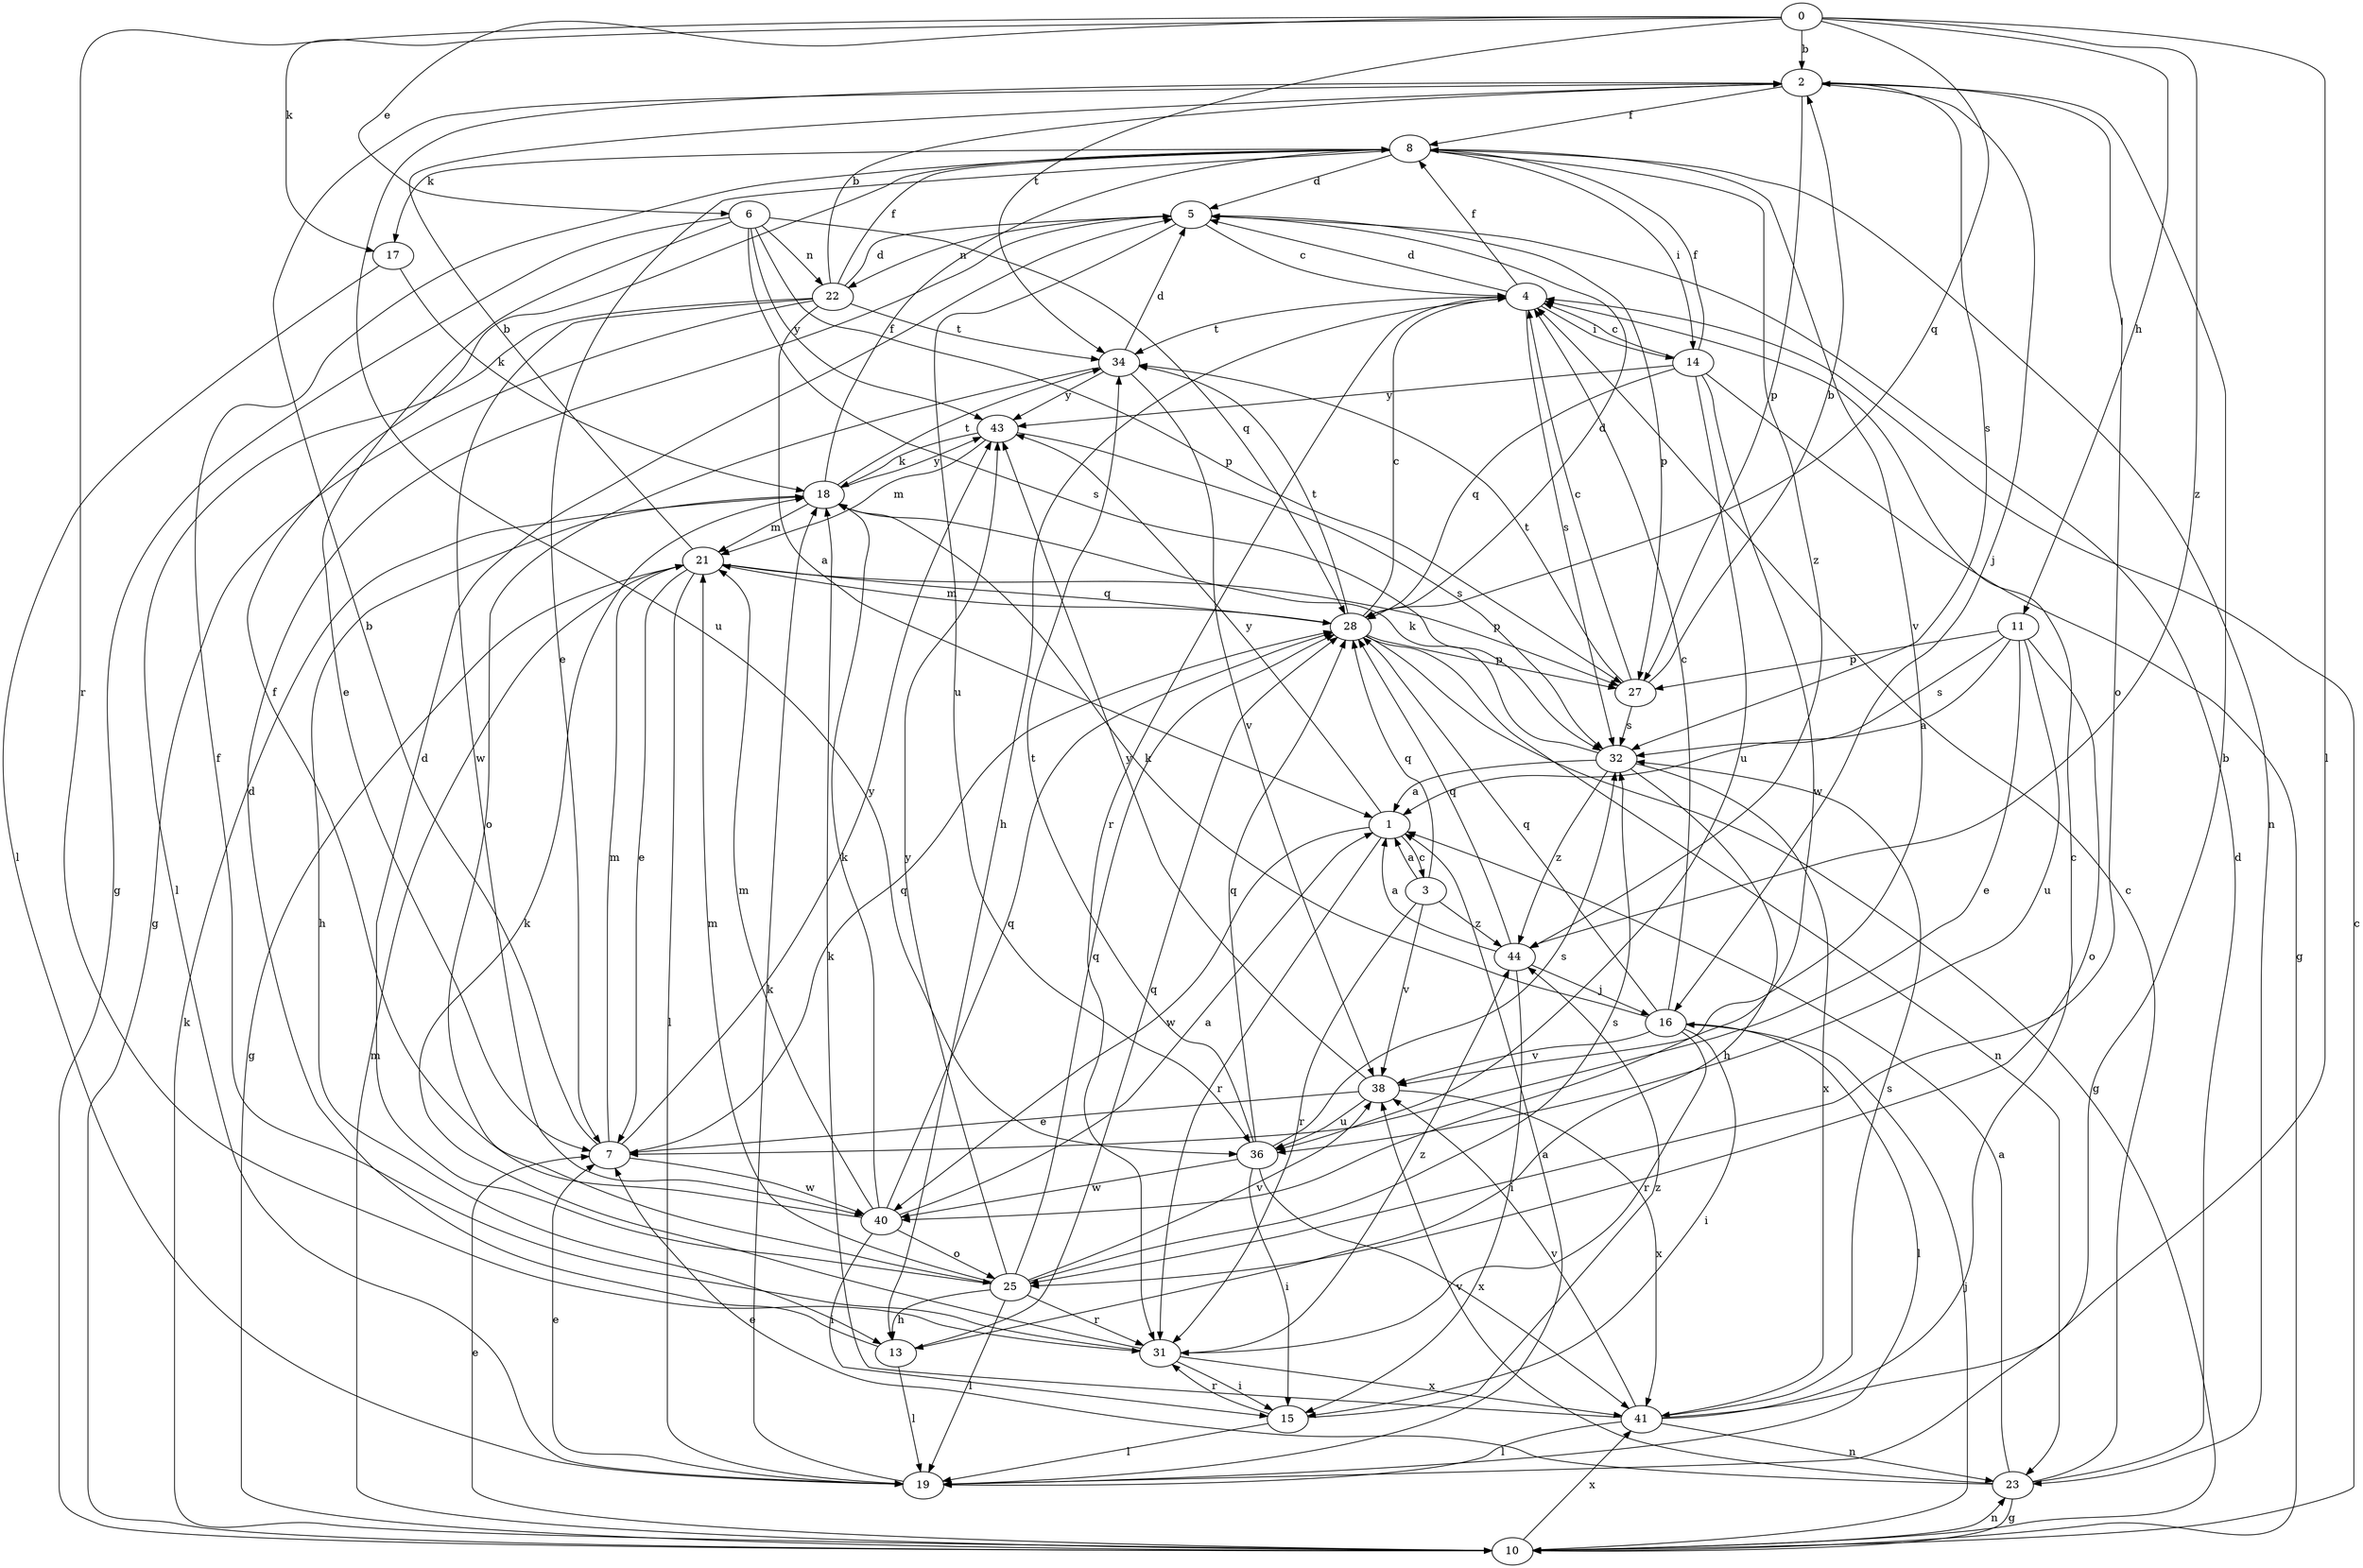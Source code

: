 strict digraph  {
0;
1;
2;
3;
4;
5;
6;
7;
8;
10;
11;
13;
14;
15;
16;
17;
18;
19;
21;
22;
23;
25;
27;
28;
31;
32;
34;
36;
38;
40;
41;
43;
44;
0 -> 2  [label=b];
0 -> 6  [label=e];
0 -> 11  [label=h];
0 -> 17  [label=k];
0 -> 19  [label=l];
0 -> 28  [label=q];
0 -> 31  [label=r];
0 -> 34  [label=t];
0 -> 44  [label=z];
1 -> 3  [label=c];
1 -> 31  [label=r];
1 -> 40  [label=w];
1 -> 43  [label=y];
2 -> 8  [label=f];
2 -> 16  [label=j];
2 -> 25  [label=o];
2 -> 27  [label=p];
2 -> 32  [label=s];
2 -> 36  [label=u];
3 -> 1  [label=a];
3 -> 28  [label=q];
3 -> 31  [label=r];
3 -> 38  [label=v];
3 -> 44  [label=z];
4 -> 5  [label=d];
4 -> 8  [label=f];
4 -> 13  [label=h];
4 -> 14  [label=i];
4 -> 31  [label=r];
4 -> 32  [label=s];
4 -> 34  [label=t];
5 -> 4  [label=c];
5 -> 22  [label=n];
5 -> 27  [label=p];
5 -> 36  [label=u];
6 -> 7  [label=e];
6 -> 10  [label=g];
6 -> 22  [label=n];
6 -> 27  [label=p];
6 -> 28  [label=q];
6 -> 32  [label=s];
6 -> 43  [label=y];
7 -> 2  [label=b];
7 -> 21  [label=m];
7 -> 28  [label=q];
7 -> 40  [label=w];
7 -> 43  [label=y];
8 -> 5  [label=d];
8 -> 7  [label=e];
8 -> 14  [label=i];
8 -> 17  [label=k];
8 -> 23  [label=n];
8 -> 38  [label=v];
8 -> 44  [label=z];
10 -> 4  [label=c];
10 -> 7  [label=e];
10 -> 16  [label=j];
10 -> 18  [label=k];
10 -> 21  [label=m];
10 -> 23  [label=n];
10 -> 41  [label=x];
11 -> 1  [label=a];
11 -> 7  [label=e];
11 -> 25  [label=o];
11 -> 27  [label=p];
11 -> 32  [label=s];
11 -> 36  [label=u];
13 -> 5  [label=d];
13 -> 19  [label=l];
13 -> 28  [label=q];
14 -> 4  [label=c];
14 -> 8  [label=f];
14 -> 10  [label=g];
14 -> 28  [label=q];
14 -> 36  [label=u];
14 -> 40  [label=w];
14 -> 43  [label=y];
15 -> 19  [label=l];
15 -> 31  [label=r];
15 -> 44  [label=z];
16 -> 4  [label=c];
16 -> 15  [label=i];
16 -> 18  [label=k];
16 -> 19  [label=l];
16 -> 28  [label=q];
16 -> 31  [label=r];
16 -> 38  [label=v];
17 -> 18  [label=k];
17 -> 19  [label=l];
18 -> 8  [label=f];
18 -> 13  [label=h];
18 -> 21  [label=m];
18 -> 34  [label=t];
18 -> 43  [label=y];
19 -> 1  [label=a];
19 -> 7  [label=e];
19 -> 18  [label=k];
21 -> 2  [label=b];
21 -> 7  [label=e];
21 -> 10  [label=g];
21 -> 19  [label=l];
21 -> 27  [label=p];
21 -> 28  [label=q];
22 -> 1  [label=a];
22 -> 2  [label=b];
22 -> 5  [label=d];
22 -> 8  [label=f];
22 -> 10  [label=g];
22 -> 19  [label=l];
22 -> 34  [label=t];
22 -> 40  [label=w];
23 -> 1  [label=a];
23 -> 4  [label=c];
23 -> 5  [label=d];
23 -> 7  [label=e];
23 -> 10  [label=g];
23 -> 38  [label=v];
25 -> 5  [label=d];
25 -> 13  [label=h];
25 -> 19  [label=l];
25 -> 21  [label=m];
25 -> 28  [label=q];
25 -> 31  [label=r];
25 -> 32  [label=s];
25 -> 38  [label=v];
25 -> 43  [label=y];
27 -> 2  [label=b];
27 -> 4  [label=c];
27 -> 32  [label=s];
27 -> 34  [label=t];
28 -> 4  [label=c];
28 -> 5  [label=d];
28 -> 10  [label=g];
28 -> 21  [label=m];
28 -> 23  [label=n];
28 -> 27  [label=p];
28 -> 34  [label=t];
31 -> 8  [label=f];
31 -> 15  [label=i];
31 -> 18  [label=k];
31 -> 41  [label=x];
31 -> 44  [label=z];
32 -> 1  [label=a];
32 -> 13  [label=h];
32 -> 18  [label=k];
32 -> 41  [label=x];
32 -> 44  [label=z];
34 -> 5  [label=d];
34 -> 25  [label=o];
34 -> 38  [label=v];
34 -> 43  [label=y];
36 -> 15  [label=i];
36 -> 28  [label=q];
36 -> 32  [label=s];
36 -> 34  [label=t];
36 -> 40  [label=w];
36 -> 41  [label=x];
38 -> 7  [label=e];
38 -> 36  [label=u];
38 -> 41  [label=x];
38 -> 43  [label=y];
40 -> 1  [label=a];
40 -> 8  [label=f];
40 -> 15  [label=i];
40 -> 18  [label=k];
40 -> 21  [label=m];
40 -> 25  [label=o];
40 -> 28  [label=q];
41 -> 2  [label=b];
41 -> 4  [label=c];
41 -> 18  [label=k];
41 -> 19  [label=l];
41 -> 23  [label=n];
41 -> 32  [label=s];
41 -> 38  [label=v];
43 -> 18  [label=k];
43 -> 21  [label=m];
43 -> 32  [label=s];
44 -> 1  [label=a];
44 -> 15  [label=i];
44 -> 16  [label=j];
44 -> 28  [label=q];
}
